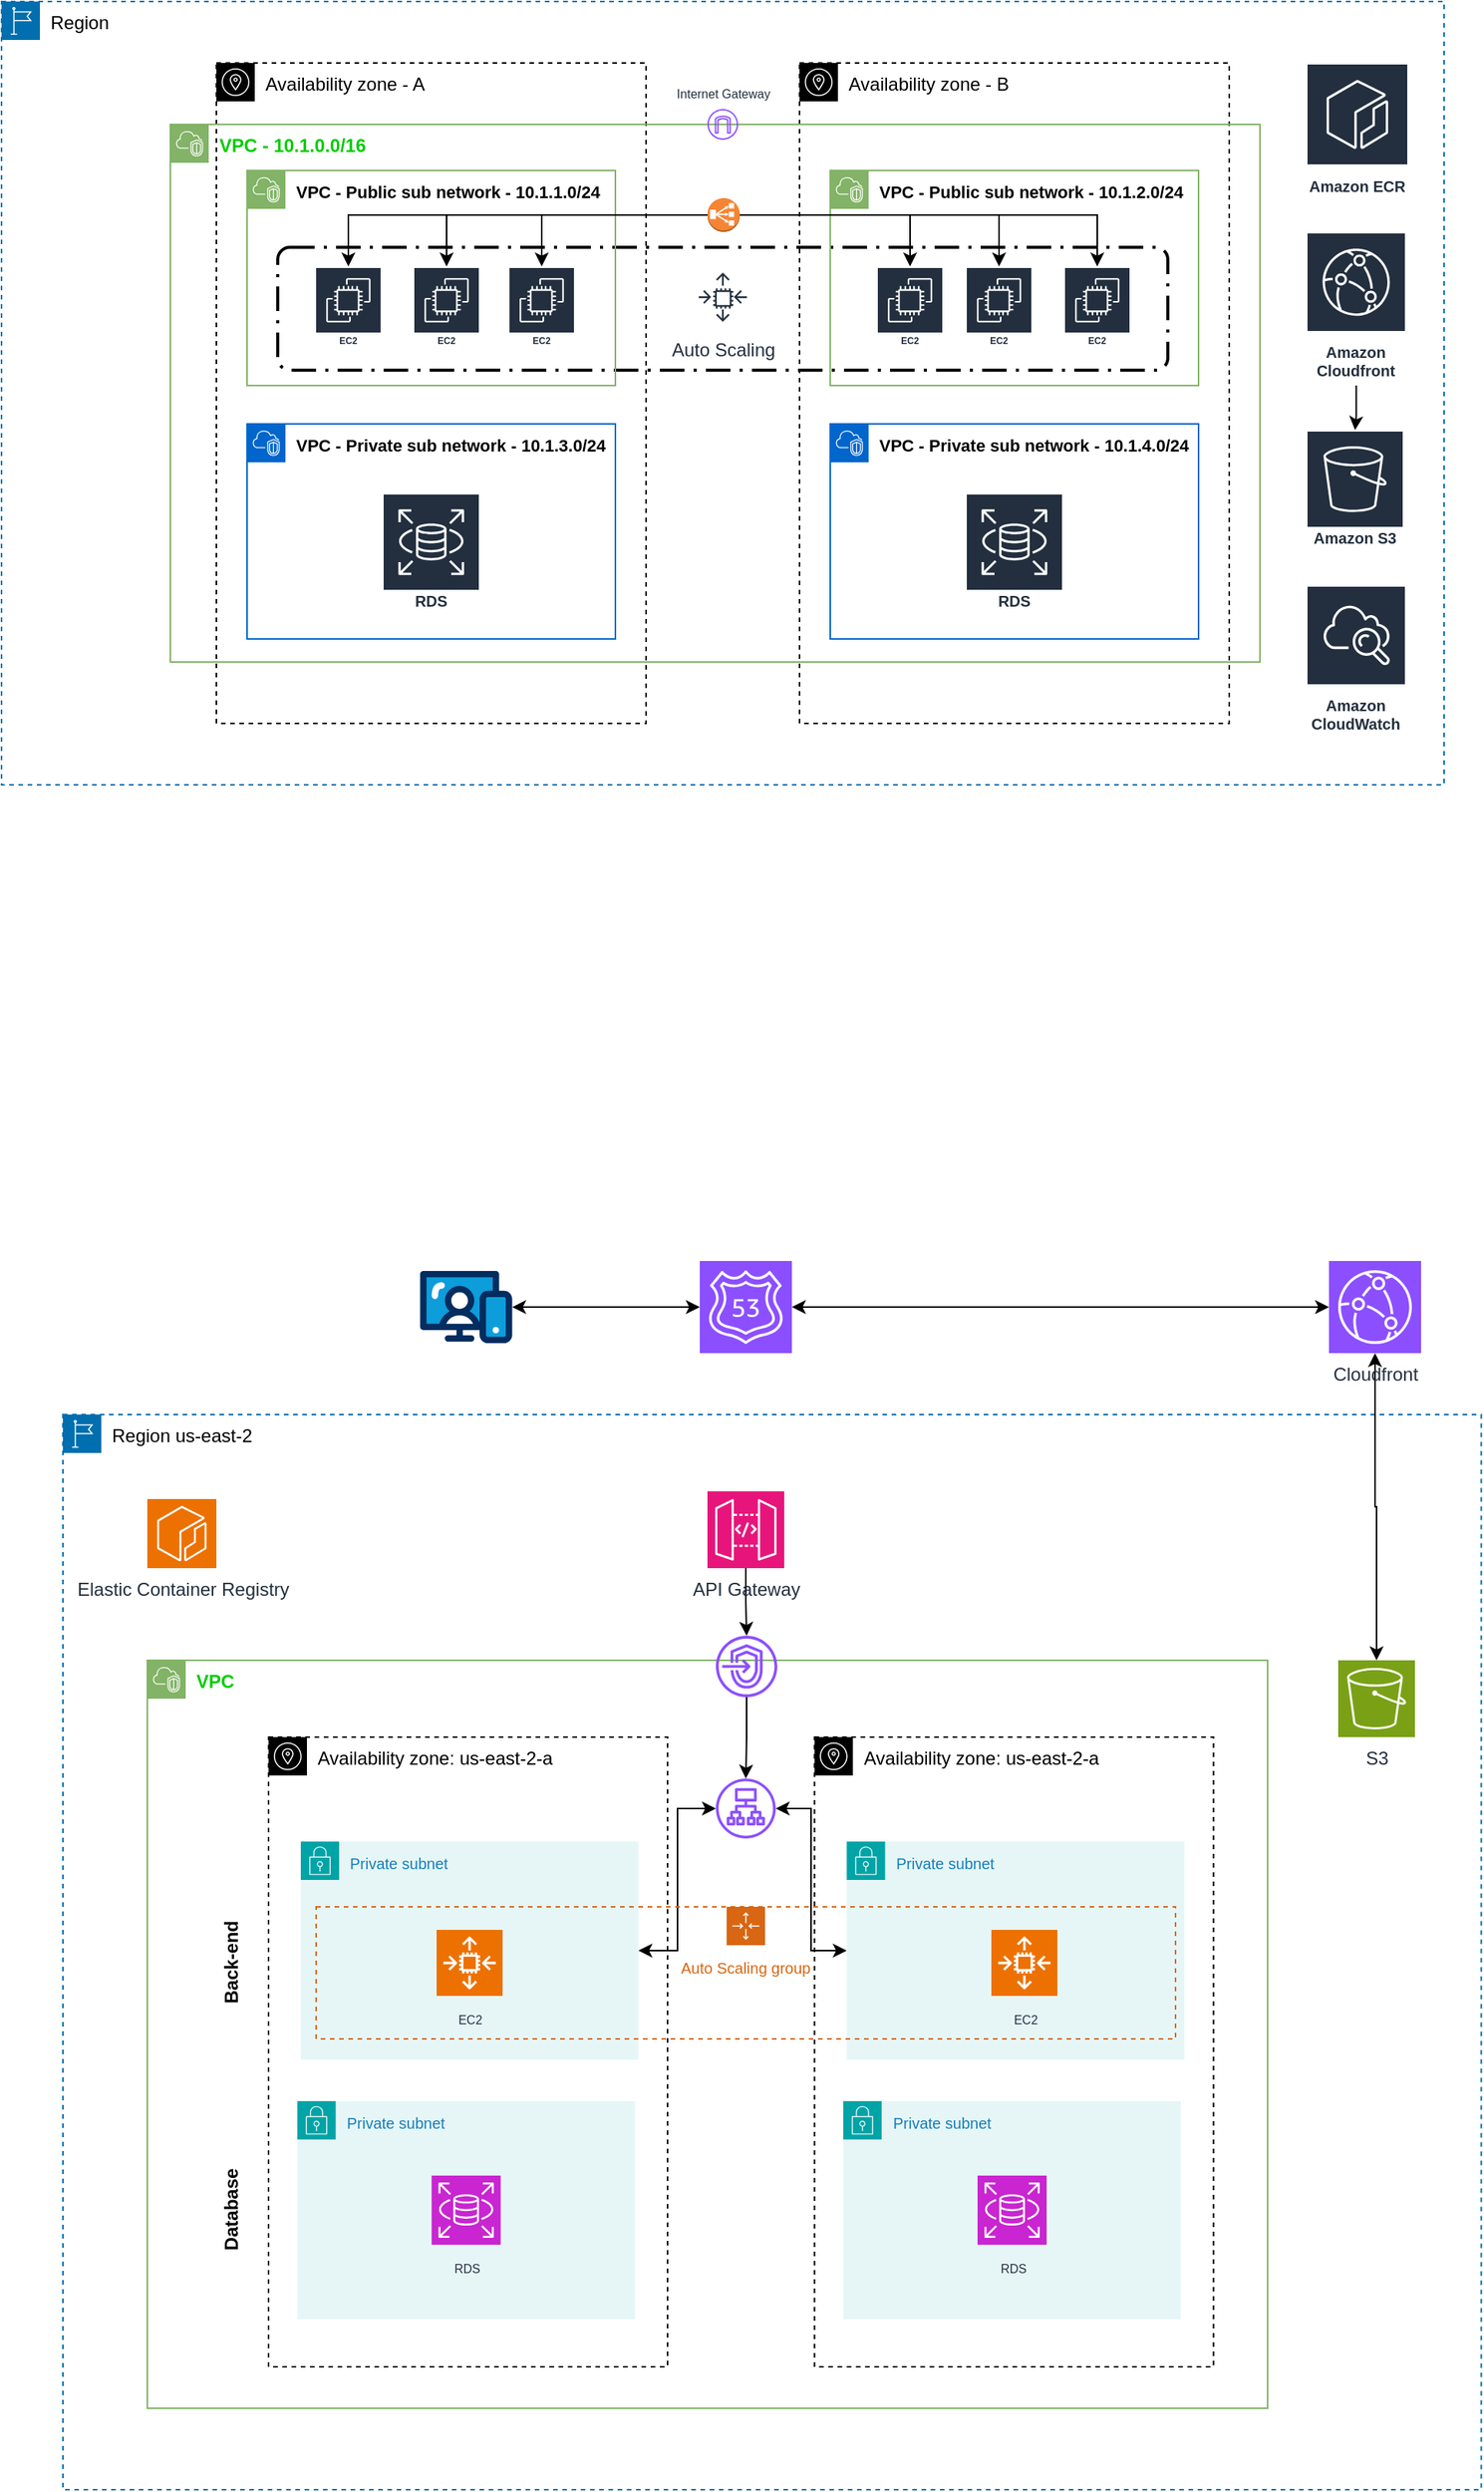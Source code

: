 <mxfile version="26.2.14">
  <diagram name="Página-1" id="quv3SsTso-uDP8D5MGwT">
    <mxGraphModel dx="4392" dy="1943" grid="1" gridSize="10" guides="1" tooltips="1" connect="1" arrows="1" fold="1" page="1" pageScale="1" pageWidth="827" pageHeight="1169" math="0" shadow="0">
      <root>
        <mxCell id="0" />
        <mxCell id="1" parent="0" />
        <mxCell id="r3PAb5xh-i8bevQZ7s20-7" value="Region us-east-2" style="points=[[0,0],[0.25,0],[0.5,0],[0.75,0],[1,0],[1,0.25],[1,0.5],[1,0.75],[1,1],[0.75,1],[0.5,1],[0.25,1],[0,1],[0,0.75],[0,0.5],[0,0.25]];outlineConnect=0;html=1;whiteSpace=wrap;fontSize=12;fontStyle=0;container=0;pointerEvents=0;collapsible=0;recursiveResize=0;shape=mxgraph.aws4.group;grIcon=mxgraph.aws4.group_region;strokeColor=#006EAF;fillColor=default;verticalAlign=top;align=left;spacingLeft=30;fontColor=default;dashed=1;" vertex="1" parent="1">
          <mxGeometry x="-10" y="1090" width="924.22" height="700" as="geometry" />
        </mxCell>
        <mxCell id="r3PAb5xh-i8bevQZ7s20-60" value="&lt;font color=&quot;#00cc00&quot;&gt;&lt;b&gt;VPC&lt;/b&gt;&lt;/font&gt;" style="points=[[0,0],[0.25,0],[0.5,0],[0.75,0],[1,0],[1,0.25],[1,0.5],[1,0.75],[1,1],[0.75,1],[0.5,1],[0.25,1],[0,1],[0,0.75],[0,0.5],[0,0.25]];outlineConnect=0;html=1;whiteSpace=wrap;fontSize=12;fontStyle=0;container=0;pointerEvents=0;collapsible=0;recursiveResize=0;shape=mxgraph.aws4.group;grIcon=mxgraph.aws4.group_vpc2;strokeColor=#82b366;fillColor=default;verticalAlign=top;align=left;spacingLeft=30;dashed=0;" vertex="1" parent="1">
          <mxGeometry x="45" y="1250" width="730" height="487" as="geometry" />
        </mxCell>
        <mxCell id="r3PAb5xh-i8bevQZ7s20-9" value="Availability zone: us-east-2-a" style="sketch=0;outlineConnect=0;html=1;whiteSpace=wrap;fontSize=12;fontStyle=0;shape=mxgraph.aws4.group;grIcon=mxgraph.aws4.group_availability_zone;verticalAlign=top;align=left;spacingLeft=30;dashed=1;fillColor=none;" vertex="1" parent="1">
          <mxGeometry x="124" y="1300" width="260" height="410" as="geometry" />
        </mxCell>
        <mxCell id="IqAOtRdO5eBuZcW_qSu7-5" value="" style="rounded=1;arcSize=10;dashed=1;fillColor=none;gradientColor=none;dashPattern=8 3 1 3;strokeWidth=2;" parent="1" vertex="1">
          <mxGeometry x="130" y="330" width="580" height="80" as="geometry" />
        </mxCell>
        <mxCell id="IG_4BixiC0rSXcZtTEX0-26" value="Amazon S3" style="sketch=0;outlineConnect=0;fontColor=#232F3E;gradientColor=none;strokeColor=#ffffff;fillColor=#232F3E;dashed=0;verticalLabelPosition=middle;verticalAlign=bottom;align=center;html=1;whiteSpace=wrap;fontSize=10;fontStyle=1;spacing=3;shape=mxgraph.aws4.productIcon;prIcon=mxgraph.aws4.s3;" parent="1" vertex="1">
          <mxGeometry x="800" y="449" width="64" height="80" as="geometry" />
        </mxCell>
        <mxCell id="IG_4BixiC0rSXcZtTEX0-1" value="Region" style="points=[[0,0],[0.25,0],[0.5,0],[0.75,0],[1,0],[1,0.25],[1,0.5],[1,0.75],[1,1],[0.75,1],[0.5,1],[0.25,1],[0,1],[0,0.75],[0,0.5],[0,0.25]];outlineConnect=0;html=1;whiteSpace=wrap;fontSize=12;fontStyle=0;container=0;pointerEvents=0;collapsible=0;recursiveResize=0;shape=mxgraph.aws4.group;grIcon=mxgraph.aws4.group_region;strokeColor=#006EAF;fillColor=none;verticalAlign=top;align=left;spacingLeft=30;fontColor=default;dashed=1;" parent="1" vertex="1">
          <mxGeometry x="-50" y="170" width="940" height="510" as="geometry" />
        </mxCell>
        <mxCell id="IG_4BixiC0rSXcZtTEX0-5" value="Availability zone - B" style="sketch=0;outlineConnect=0;html=1;whiteSpace=wrap;fontSize=12;fontStyle=0;shape=mxgraph.aws4.group;grIcon=mxgraph.aws4.group_availability_zone;verticalAlign=top;align=left;spacingLeft=30;dashed=1;fillColor=none;" parent="1" vertex="1">
          <mxGeometry x="470" y="210" width="280" height="430" as="geometry" />
        </mxCell>
        <mxCell id="IG_4BixiC0rSXcZtTEX0-2" value="Availability zone - A" style="sketch=0;outlineConnect=0;html=1;whiteSpace=wrap;fontSize=12;fontStyle=0;shape=mxgraph.aws4.group;grIcon=mxgraph.aws4.group_availability_zone;verticalAlign=top;align=left;spacingLeft=30;dashed=1;fillColor=none;" parent="1" vertex="1">
          <mxGeometry x="90" y="210" width="280" height="430" as="geometry" />
        </mxCell>
        <mxCell id="IG_4BixiC0rSXcZtTEX0-4" value="&lt;font color=&quot;#00cc00&quot;&gt;&lt;b&gt;VPC - 10.1.0.0/16&lt;/b&gt;&lt;/font&gt;" style="points=[[0,0],[0.25,0],[0.5,0],[0.75,0],[1,0],[1,0.25],[1,0.5],[1,0.75],[1,1],[0.75,1],[0.5,1],[0.25,1],[0,1],[0,0.75],[0,0.5],[0,0.25]];outlineConnect=0;html=1;whiteSpace=wrap;fontSize=12;fontStyle=0;container=0;pointerEvents=0;collapsible=0;recursiveResize=0;shape=mxgraph.aws4.group;grIcon=mxgraph.aws4.group_vpc2;strokeColor=#82b366;fillColor=none;verticalAlign=top;align=left;spacingLeft=30;dashed=0;" parent="1" vertex="1">
          <mxGeometry x="60" y="250" width="710" height="350" as="geometry" />
        </mxCell>
        <mxCell id="IG_4BixiC0rSXcZtTEX0-14" value="&lt;font style=&quot;font-size: 11px;&quot;&gt;&lt;b&gt;VPC - Public sub network - 10.1.1.0/24&lt;/b&gt;&lt;/font&gt;" style="points=[[0,0],[0.25,0],[0.5,0],[0.75,0],[1,0],[1,0.25],[1,0.5],[1,0.75],[1,1],[0.75,1],[0.5,1],[0.25,1],[0,1],[0,0.75],[0,0.5],[0,0.25]];outlineConnect=0;html=1;whiteSpace=wrap;fontSize=12;fontStyle=0;container=0;pointerEvents=0;collapsible=0;recursiveResize=0;shape=mxgraph.aws4.group;grIcon=mxgraph.aws4.group_vpc2;strokeColor=#82B366;fillColor=none;verticalAlign=top;align=left;spacingLeft=30;dashed=0;" parent="1" vertex="1">
          <mxGeometry x="110" y="280" width="240" height="140" as="geometry" />
        </mxCell>
        <mxCell id="IG_4BixiC0rSXcZtTEX0-15" value="&lt;font style=&quot;font-size: 11px;&quot;&gt;&lt;b&gt;VPC - Private sub network -&amp;nbsp;10.1.3.0/24&lt;/b&gt;&lt;/font&gt;" style="points=[[0,0],[0.25,0],[0.5,0],[0.75,0],[1,0],[1,0.25],[1,0.5],[1,0.75],[1,1],[0.75,1],[0.5,1],[0.25,1],[0,1],[0,0.75],[0,0.5],[0,0.25]];outlineConnect=0;html=1;whiteSpace=wrap;fontSize=12;fontStyle=0;container=0;pointerEvents=0;collapsible=0;recursiveResize=0;shape=mxgraph.aws4.group;grIcon=mxgraph.aws4.group_vpc2;strokeColor=#0066CC;fillColor=none;verticalAlign=top;align=left;spacingLeft=30;dashed=0;" parent="1" vertex="1">
          <mxGeometry x="110" y="445" width="240" height="140" as="geometry" />
        </mxCell>
        <mxCell id="IG_4BixiC0rSXcZtTEX0-16" value="" style="sketch=0;outlineConnect=0;fontColor=#232F3E;gradientColor=none;fillColor=#8C4FFF;strokeColor=none;dashed=0;verticalLabelPosition=bottom;verticalAlign=top;align=center;html=1;fontSize=12;fontStyle=0;aspect=fixed;pointerEvents=1;shape=mxgraph.aws4.internet_gateway;" parent="1" vertex="1">
          <mxGeometry x="410" y="240" width="20" height="20" as="geometry" />
        </mxCell>
        <mxCell id="IG_4BixiC0rSXcZtTEX0-18" value="EC2" style="sketch=0;outlineConnect=0;fontColor=#232F3E;gradientColor=none;strokeColor=#ffffff;fillColor=#232F3E;dashed=0;verticalLabelPosition=middle;verticalAlign=bottom;align=center;html=1;whiteSpace=wrap;fontSize=6;fontStyle=1;spacing=3;shape=mxgraph.aws4.productIcon;prIcon=mxgraph.aws4.ec2;" parent="1" vertex="1">
          <mxGeometry x="154" y="342.5" width="44" height="55" as="geometry" />
        </mxCell>
        <mxCell id="IG_4BixiC0rSXcZtTEX0-19" value="Amazon RDS" style="sketch=0;outlineConnect=0;fontColor=#232F3E;gradientColor=none;strokeColor=#ffffff;fillColor=#232F3E;dashed=0;verticalLabelPosition=middle;verticalAlign=bottom;align=center;html=1;whiteSpace=wrap;fontSize=10;fontStyle=1;spacing=3;shape=mxgraph.aws4.productIcon;prIcon=mxgraph.aws4.rds;" parent="1" vertex="1">
          <mxGeometry x="198" y="490" width="64" height="80" as="geometry" />
        </mxCell>
        <mxCell id="IG_4BixiC0rSXcZtTEX0-20" value="&lt;font style=&quot;font-size: 11px;&quot;&gt;&lt;b&gt;VPC - Public sub network - 10.1.2.0/24&lt;/b&gt;&lt;/font&gt;" style="points=[[0,0],[0.25,0],[0.5,0],[0.75,0],[1,0],[1,0.25],[1,0.5],[1,0.75],[1,1],[0.75,1],[0.5,1],[0.25,1],[0,1],[0,0.75],[0,0.5],[0,0.25]];outlineConnect=0;html=1;whiteSpace=wrap;fontSize=12;fontStyle=0;container=0;pointerEvents=0;collapsible=0;recursiveResize=0;shape=mxgraph.aws4.group;grIcon=mxgraph.aws4.group_vpc2;strokeColor=#82B366;fillColor=none;verticalAlign=top;align=left;spacingLeft=30;dashed=0;" parent="1" vertex="1">
          <mxGeometry x="490" y="280" width="240" height="140" as="geometry" />
        </mxCell>
        <mxCell id="IG_4BixiC0rSXcZtTEX0-21" value="&lt;font style=&quot;font-size: 11px;&quot;&gt;&lt;b&gt;VPC - Private sub network -&amp;nbsp;10.1.4.0/24&lt;/b&gt;&lt;/font&gt;" style="points=[[0,0],[0.25,0],[0.5,0],[0.75,0],[1,0],[1,0.25],[1,0.5],[1,0.75],[1,1],[0.75,1],[0.5,1],[0.25,1],[0,1],[0,0.75],[0,0.5],[0,0.25]];outlineConnect=0;html=1;whiteSpace=wrap;fontSize=12;fontStyle=0;container=0;pointerEvents=0;collapsible=0;recursiveResize=0;shape=mxgraph.aws4.group;grIcon=mxgraph.aws4.group_vpc2;strokeColor=#0066CC;fillColor=none;verticalAlign=top;align=left;spacingLeft=30;dashed=0;" parent="1" vertex="1">
          <mxGeometry x="490" y="445" width="240" height="140" as="geometry" />
        </mxCell>
        <mxCell id="IG_4BixiC0rSXcZtTEX0-23" value="Amazon RDS" style="sketch=0;outlineConnect=0;fontColor=#232F3E;gradientColor=none;strokeColor=#ffffff;fillColor=#232F3E;dashed=0;verticalLabelPosition=middle;verticalAlign=bottom;align=center;html=1;whiteSpace=wrap;fontSize=10;fontStyle=1;spacing=3;shape=mxgraph.aws4.productIcon;prIcon=mxgraph.aws4.rds;" parent="1" vertex="1">
          <mxGeometry x="578" y="490" width="64" height="80" as="geometry" />
        </mxCell>
        <mxCell id="aVx-kNFiCq4SSEUu1aAk-1" value="Amazon CloudWatch" style="sketch=0;outlineConnect=0;fontColor=#232F3E;gradientColor=none;strokeColor=#ffffff;fillColor=#232F3E;dashed=0;verticalLabelPosition=middle;verticalAlign=bottom;align=center;html=1;whiteSpace=wrap;fontSize=10;fontStyle=1;spacing=3;shape=mxgraph.aws4.productIcon;prIcon=mxgraph.aws4.cloudwatch;" parent="1" vertex="1">
          <mxGeometry x="800" y="550" width="65.45" height="100" as="geometry" />
        </mxCell>
        <mxCell id="IqAOtRdO5eBuZcW_qSu7-4" value="Auto Scaling" style="sketch=0;outlineConnect=0;fontColor=#232F3E;gradientColor=none;strokeColor=#232F3E;fillColor=#ffffff;dashed=0;verticalLabelPosition=bottom;verticalAlign=top;align=center;html=1;fontSize=12;fontStyle=0;aspect=fixed;shape=mxgraph.aws4.resourceIcon;resIcon=mxgraph.aws4.auto_scaling;" parent="1" vertex="1">
          <mxGeometry x="400" y="342.5" width="40" height="40" as="geometry" />
        </mxCell>
        <mxCell id="IqAOtRdO5eBuZcW_qSu7-12" style="edgeStyle=orthogonalEdgeStyle;rounded=0;orthogonalLoop=1;jettySize=auto;html=1;" parent="1" source="IqAOtRdO5eBuZcW_qSu7-6" target="IG_4BixiC0rSXcZtTEX0-18" edge="1">
          <mxGeometry relative="1" as="geometry" />
        </mxCell>
        <mxCell id="IqAOtRdO5eBuZcW_qSu7-13" style="edgeStyle=orthogonalEdgeStyle;rounded=0;orthogonalLoop=1;jettySize=auto;html=1;" parent="1" source="IqAOtRdO5eBuZcW_qSu7-6" target="IqAOtRdO5eBuZcW_qSu7-9" edge="1">
          <mxGeometry relative="1" as="geometry" />
        </mxCell>
        <mxCell id="qmCKuqLa4uC8C5c38oLa-4" style="edgeStyle=orthogonalEdgeStyle;rounded=0;orthogonalLoop=1;jettySize=auto;html=1;" parent="1" source="IqAOtRdO5eBuZcW_qSu7-6" target="qmCKuqLa4uC8C5c38oLa-1" edge="1">
          <mxGeometry relative="1" as="geometry" />
        </mxCell>
        <mxCell id="qmCKuqLa4uC8C5c38oLa-5" style="edgeStyle=orthogonalEdgeStyle;rounded=0;orthogonalLoop=1;jettySize=auto;html=1;" parent="1" source="IqAOtRdO5eBuZcW_qSu7-6" target="qmCKuqLa4uC8C5c38oLa-3" edge="1">
          <mxGeometry relative="1" as="geometry" />
        </mxCell>
        <mxCell id="qmCKuqLa4uC8C5c38oLa-9" style="edgeStyle=orthogonalEdgeStyle;rounded=0;orthogonalLoop=1;jettySize=auto;html=1;" parent="1" source="IqAOtRdO5eBuZcW_qSu7-6" target="qmCKuqLa4uC8C5c38oLa-6" edge="1">
          <mxGeometry relative="1" as="geometry" />
        </mxCell>
        <mxCell id="qmCKuqLa4uC8C5c38oLa-10" style="edgeStyle=orthogonalEdgeStyle;rounded=0;orthogonalLoop=1;jettySize=auto;html=1;" parent="1" source="IqAOtRdO5eBuZcW_qSu7-6" target="qmCKuqLa4uC8C5c38oLa-7" edge="1">
          <mxGeometry relative="1" as="geometry" />
        </mxCell>
        <mxCell id="IqAOtRdO5eBuZcW_qSu7-6" value="" style="outlineConnect=0;dashed=0;verticalLabelPosition=bottom;verticalAlign=top;align=center;html=1;shape=mxgraph.aws3.classic_load_balancer;fillColor=#F58534;gradientColor=none;" parent="1" vertex="1">
          <mxGeometry x="410.0" y="298" width="21.08" height="22" as="geometry" />
        </mxCell>
        <mxCell id="IqAOtRdO5eBuZcW_qSu7-9" value="EC2" style="sketch=0;outlineConnect=0;fontColor=#232F3E;gradientColor=none;strokeColor=#ffffff;fillColor=#232F3E;dashed=0;verticalLabelPosition=middle;verticalAlign=bottom;align=center;html=1;whiteSpace=wrap;fontSize=6;fontStyle=1;spacing=3;shape=mxgraph.aws4.productIcon;prIcon=mxgraph.aws4.ec2;" parent="1" vertex="1">
          <mxGeometry x="578" y="342.5" width="44" height="55" as="geometry" />
        </mxCell>
        <mxCell id="IqAOtRdO5eBuZcW_qSu7-11" value="&lt;span style=&quot;color: rgb(35, 47, 62);&quot;&gt;Internet Gateway&lt;/span&gt;" style="text;html=1;align=center;verticalAlign=middle;resizable=0;points=[];autosize=1;strokeColor=none;fillColor=none;fontSize=8;" parent="1" vertex="1">
          <mxGeometry x="380" y="220" width="80" height="20" as="geometry" />
        </mxCell>
        <mxCell id="qmCKuqLa4uC8C5c38oLa-1" value="EC2" style="sketch=0;outlineConnect=0;fontColor=#232F3E;gradientColor=none;strokeColor=#ffffff;fillColor=#232F3E;dashed=0;verticalLabelPosition=middle;verticalAlign=bottom;align=center;html=1;whiteSpace=wrap;fontSize=6;fontStyle=1;spacing=3;shape=mxgraph.aws4.productIcon;prIcon=mxgraph.aws4.ec2;" parent="1" vertex="1">
          <mxGeometry x="218" y="342.5" width="44" height="55" as="geometry" />
        </mxCell>
        <mxCell id="qmCKuqLa4uC8C5c38oLa-3" value="EC2" style="sketch=0;outlineConnect=0;fontColor=#232F3E;gradientColor=none;strokeColor=#ffffff;fillColor=#232F3E;dashed=0;verticalLabelPosition=middle;verticalAlign=bottom;align=center;html=1;whiteSpace=wrap;fontSize=6;fontStyle=1;spacing=3;shape=mxgraph.aws4.productIcon;prIcon=mxgraph.aws4.ec2;" parent="1" vertex="1">
          <mxGeometry x="280" y="342.5" width="44" height="55" as="geometry" />
        </mxCell>
        <mxCell id="qmCKuqLa4uC8C5c38oLa-6" value="EC2" style="sketch=0;outlineConnect=0;fontColor=#232F3E;gradientColor=none;strokeColor=#ffffff;fillColor=#232F3E;dashed=0;verticalLabelPosition=middle;verticalAlign=bottom;align=center;html=1;whiteSpace=wrap;fontSize=6;fontStyle=1;spacing=3;shape=mxgraph.aws4.productIcon;prIcon=mxgraph.aws4.ec2;" parent="1" vertex="1">
          <mxGeometry x="642" y="342.5" width="44" height="55" as="geometry" />
        </mxCell>
        <mxCell id="qmCKuqLa4uC8C5c38oLa-7" value="EC2" style="sketch=0;outlineConnect=0;fontColor=#232F3E;gradientColor=none;strokeColor=#ffffff;fillColor=#232F3E;dashed=0;verticalLabelPosition=middle;verticalAlign=bottom;align=center;html=1;whiteSpace=wrap;fontSize=6;fontStyle=1;spacing=3;shape=mxgraph.aws4.productIcon;prIcon=mxgraph.aws4.ec2;" parent="1" vertex="1">
          <mxGeometry x="520" y="342.5" width="44" height="55" as="geometry" />
        </mxCell>
        <mxCell id="r3PAb5xh-i8bevQZ7s20-2" style="edgeStyle=orthogonalEdgeStyle;rounded=0;orthogonalLoop=1;jettySize=auto;html=1;" edge="1" parent="1" source="r3PAb5xh-i8bevQZ7s20-1" target="IG_4BixiC0rSXcZtTEX0-26">
          <mxGeometry relative="1" as="geometry" />
        </mxCell>
        <mxCell id="r3PAb5xh-i8bevQZ7s20-1" value="Amazon Cloudfront" style="sketch=0;outlineConnect=0;fontColor=#232F3E;gradientColor=none;strokeColor=#ffffff;fillColor=#232F3E;dashed=0;verticalLabelPosition=middle;verticalAlign=bottom;align=center;html=1;whiteSpace=wrap;fontSize=10;fontStyle=1;spacing=3;shape=mxgraph.aws4.productIcon;prIcon=mxgraph.aws4.cloudfront;" vertex="1" parent="1">
          <mxGeometry x="800" y="320" width="65.45" height="100" as="geometry" />
        </mxCell>
        <mxCell id="r3PAb5xh-i8bevQZ7s20-3" value="Amazon ECR" style="sketch=0;outlineConnect=0;fontColor=#232F3E;gradientColor=none;strokeColor=#ffffff;fillColor=#232F3E;dashed=0;verticalLabelPosition=middle;verticalAlign=bottom;align=center;html=1;whiteSpace=wrap;fontSize=10;fontStyle=1;spacing=3;shape=mxgraph.aws4.productIcon;prIcon=mxgraph.aws4.ecr;" vertex="1" parent="1">
          <mxGeometry x="800" y="210" width="67" height="90" as="geometry" />
        </mxCell>
        <mxCell id="r3PAb5xh-i8bevQZ7s20-43" style="edgeStyle=orthogonalEdgeStyle;rounded=0;orthogonalLoop=1;jettySize=auto;html=1;exitX=1;exitY=0.5;exitDx=0;exitDy=0;exitPerimeter=0;startArrow=classic;startFill=1;" edge="1" parent="1" source="r3PAb5xh-i8bevQZ7s20-116" target="r3PAb5xh-i8bevQZ7s20-94">
          <mxGeometry relative="1" as="geometry">
            <mxPoint x="43.053" y="870" as="targetPoint" />
          </mxGeometry>
        </mxCell>
        <mxCell id="r3PAb5xh-i8bevQZ7s20-41" value="" style="verticalLabelPosition=bottom;aspect=fixed;html=1;shape=mxgraph.salesforce.web;" vertex="1" parent="1">
          <mxGeometry x="222.75" y="996.3" width="60" height="47.4" as="geometry" />
        </mxCell>
        <mxCell id="r3PAb5xh-i8bevQZ7s20-70" style="edgeStyle=elbowEdgeStyle;rounded=0;orthogonalLoop=1;jettySize=auto;html=1;startArrow=classic;startFill=1;" edge="1" parent="1" source="r3PAb5xh-i8bevQZ7s20-47" target="r3PAb5xh-i8bevQZ7s20-54">
          <mxGeometry relative="1" as="geometry" />
        </mxCell>
        <mxCell id="r3PAb5xh-i8bevQZ7s20-47" value="&lt;font style=&quot;font-size: 10px;&quot;&gt;Private subnet&lt;/font&gt;" style="points=[[0,0],[0.25,0],[0.5,0],[0.75,0],[1,0],[1,0.25],[1,0.5],[1,0.75],[1,1],[0.75,1],[0.5,1],[0.25,1],[0,1],[0,0.75],[0,0.5],[0,0.25]];outlineConnect=0;gradientColor=none;html=1;whiteSpace=wrap;fontSize=12;fontStyle=0;container=1;pointerEvents=0;collapsible=0;recursiveResize=0;shape=mxgraph.aws4.group;grIcon=mxgraph.aws4.group_security_group;grStroke=0;strokeColor=#00A4A6;fillColor=#E6F6F7;verticalAlign=top;align=left;spacingLeft=30;fontColor=#147EBA;dashed=0;" vertex="1" parent="1">
          <mxGeometry x="145" y="1368" width="220" height="142" as="geometry" />
        </mxCell>
        <mxCell id="r3PAb5xh-i8bevQZ7s20-54" value="" style="sketch=0;outlineConnect=0;fontColor=#232F3E;gradientColor=none;fillColor=#8C4FFF;strokeColor=none;dashed=0;verticalLabelPosition=bottom;verticalAlign=top;align=center;html=1;fontSize=12;fontStyle=0;aspect=fixed;pointerEvents=1;shape=mxgraph.aws4.application_load_balancer;" vertex="1" parent="1">
          <mxGeometry x="415.5" y="1327" width="39" height="39" as="geometry" />
        </mxCell>
        <mxCell id="r3PAb5xh-i8bevQZ7s20-63" value="&lt;font style=&quot;font-size: 10px;&quot;&gt;Private subnet&lt;/font&gt;" style="points=[[0,0],[0.25,0],[0.5,0],[0.75,0],[1,0],[1,0.25],[1,0.5],[1,0.75],[1,1],[0.75,1],[0.5,1],[0.25,1],[0,1],[0,0.75],[0,0.5],[0,0.25]];outlineConnect=0;gradientColor=none;html=1;whiteSpace=wrap;fontSize=12;fontStyle=0;container=1;pointerEvents=0;collapsible=0;recursiveResize=0;shape=mxgraph.aws4.group;grIcon=mxgraph.aws4.group_security_group;grStroke=0;strokeColor=#00A4A6;fillColor=#E6F6F7;verticalAlign=top;align=left;spacingLeft=30;fontColor=#147EBA;dashed=0;" vertex="1" parent="1">
          <mxGeometry x="142.75" y="1537" width="220" height="142" as="geometry" />
        </mxCell>
        <mxCell id="r3PAb5xh-i8bevQZ7s20-64" value="&lt;font style=&quot;font-size: 8px;&quot;&gt;RDS&lt;/font&gt;" style="sketch=0;points=[[0,0,0],[0.25,0,0],[0.5,0,0],[0.75,0,0],[1,0,0],[0,1,0],[0.25,1,0],[0.5,1,0],[0.75,1,0],[1,1,0],[0,0.25,0],[0,0.5,0],[0,0.75,0],[1,0.25,0],[1,0.5,0],[1,0.75,0]];outlineConnect=0;fontColor=#232F3E;fillColor=#C925D1;strokeColor=#ffffff;dashed=0;verticalLabelPosition=bottom;verticalAlign=top;align=center;html=1;fontSize=12;fontStyle=0;aspect=fixed;shape=mxgraph.aws4.resourceIcon;resIcon=mxgraph.aws4.rds;" vertex="1" parent="r3PAb5xh-i8bevQZ7s20-63">
          <mxGeometry x="87.5" y="48.5" width="45" height="45" as="geometry" />
        </mxCell>
        <mxCell id="r3PAb5xh-i8bevQZ7s20-72" value="&lt;b&gt;Back-end&lt;/b&gt;" style="text;html=1;align=center;verticalAlign=middle;resizable=0;points=[];autosize=1;strokeColor=none;fillColor=none;rotation=-90;" vertex="1" parent="1">
          <mxGeometry x="60" y="1432" width="80" height="30" as="geometry" />
        </mxCell>
        <mxCell id="r3PAb5xh-i8bevQZ7s20-73" value="&lt;b&gt;Database&lt;/b&gt;" style="text;html=1;align=center;verticalAlign=middle;resizable=0;points=[];autosize=1;strokeColor=none;fillColor=none;rotation=-90;" vertex="1" parent="1">
          <mxGeometry x="60" y="1593" width="80" height="30" as="geometry" />
        </mxCell>
        <mxCell id="r3PAb5xh-i8bevQZ7s20-75" value="Availability zone: us-east-2-a" style="sketch=0;outlineConnect=0;html=1;whiteSpace=wrap;fontSize=12;fontStyle=0;shape=mxgraph.aws4.group;grIcon=mxgraph.aws4.group_availability_zone;verticalAlign=top;align=left;spacingLeft=30;dashed=1;fillColor=none;" vertex="1" parent="1">
          <mxGeometry x="479.75" y="1300" width="260" height="410" as="geometry" />
        </mxCell>
        <mxCell id="r3PAb5xh-i8bevQZ7s20-80" style="rounded=0;orthogonalLoop=1;jettySize=auto;html=1;edgeStyle=elbowEdgeStyle;startArrow=classic;startFill=1;" edge="1" parent="1" source="r3PAb5xh-i8bevQZ7s20-76" target="r3PAb5xh-i8bevQZ7s20-54">
          <mxGeometry relative="1" as="geometry" />
        </mxCell>
        <mxCell id="r3PAb5xh-i8bevQZ7s20-76" value="&lt;font style=&quot;font-size: 10px;&quot;&gt;Private subnet&lt;/font&gt;" style="points=[[0,0],[0.25,0],[0.5,0],[0.75,0],[1,0],[1,0.25],[1,0.5],[1,0.75],[1,1],[0.75,1],[0.5,1],[0.25,1],[0,1],[0,0.75],[0,0.5],[0,0.25]];outlineConnect=0;gradientColor=none;html=1;whiteSpace=wrap;fontSize=12;fontStyle=0;container=1;pointerEvents=0;collapsible=0;recursiveResize=0;shape=mxgraph.aws4.group;grIcon=mxgraph.aws4.group_security_group;grStroke=0;strokeColor=#00A4A6;fillColor=#E6F6F7;verticalAlign=top;align=left;spacingLeft=30;fontColor=#147EBA;dashed=0;" vertex="1" parent="1">
          <mxGeometry x="500.75" y="1368" width="220" height="142" as="geometry" />
        </mxCell>
        <mxCell id="r3PAb5xh-i8bevQZ7s20-77" value="&lt;font style=&quot;font-size: 10px;&quot;&gt;Private subnet&lt;/font&gt;" style="points=[[0,0],[0.25,0],[0.5,0],[0.75,0],[1,0],[1,0.25],[1,0.5],[1,0.75],[1,1],[0.75,1],[0.5,1],[0.25,1],[0,1],[0,0.75],[0,0.5],[0,0.25]];outlineConnect=0;gradientColor=none;html=1;whiteSpace=wrap;fontSize=12;fontStyle=0;container=1;pointerEvents=0;collapsible=0;recursiveResize=0;shape=mxgraph.aws4.group;grIcon=mxgraph.aws4.group_security_group;grStroke=0;strokeColor=#00A4A6;fillColor=#E6F6F7;verticalAlign=top;align=left;spacingLeft=30;fontColor=#147EBA;dashed=0;" vertex="1" parent="1">
          <mxGeometry x="498.5" y="1537" width="220" height="142" as="geometry" />
        </mxCell>
        <mxCell id="r3PAb5xh-i8bevQZ7s20-78" value="&lt;font style=&quot;font-size: 8px;&quot;&gt;RDS&lt;/font&gt;" style="sketch=0;points=[[0,0,0],[0.25,0,0],[0.5,0,0],[0.75,0,0],[1,0,0],[0,1,0],[0.25,1,0],[0.5,1,0],[0.75,1,0],[1,1,0],[0,0.25,0],[0,0.5,0],[0,0.75,0],[1,0.25,0],[1,0.5,0],[1,0.75,0]];outlineConnect=0;fontColor=#232F3E;fillColor=#C925D1;strokeColor=#ffffff;dashed=0;verticalLabelPosition=bottom;verticalAlign=top;align=center;html=1;fontSize=12;fontStyle=0;aspect=fixed;shape=mxgraph.aws4.resourceIcon;resIcon=mxgraph.aws4.rds;" vertex="1" parent="r3PAb5xh-i8bevQZ7s20-77">
          <mxGeometry x="87.5" y="48.5" width="45" height="45" as="geometry" />
        </mxCell>
        <mxCell id="r3PAb5xh-i8bevQZ7s20-55" value="&lt;font style=&quot;font-size: 10px;&quot;&gt;Auto Scaling group&lt;/font&gt;" style="points=[[0,0],[0.25,0],[0.5,0],[0.75,0],[1,0],[1,0.25],[1,0.5],[1,0.75],[1,1],[0.75,1],[0.5,1],[0.25,1],[0,1],[0,0.75],[0,0.5],[0,0.25]];outlineConnect=0;gradientColor=none;html=1;whiteSpace=wrap;fontSize=12;fontStyle=0;container=1;pointerEvents=0;collapsible=0;recursiveResize=0;shape=mxgraph.aws4.groupCenter;grIcon=mxgraph.aws4.group_auto_scaling_group;grStroke=1;strokeColor=#D86613;fillColor=none;verticalAlign=top;align=center;fontColor=#D86613;dashed=1;spacingTop=25;" vertex="1" parent="1">
          <mxGeometry x="155" y="1410.5" width="560" height="86" as="geometry" />
        </mxCell>
        <mxCell id="r3PAb5xh-i8bevQZ7s20-49" value="&lt;font style=&quot;font-size: 8px;&quot;&gt;EC2&lt;/font&gt;" style="sketch=0;points=[[0,0,0],[0.25,0,0],[0.5,0,0],[0.75,0,0],[1,0,0],[0,1,0],[0.25,1,0],[0.5,1,0],[0.75,1,0],[1,1,0],[0,0.25,0],[0,0.5,0],[0,0.75,0],[1,0.25,0],[1,0.5,0],[1,0.75,0]];outlineConnect=0;fontColor=#232F3E;fillColor=#ED7100;strokeColor=#ffffff;dashed=0;verticalLabelPosition=bottom;verticalAlign=top;align=center;html=1;fontSize=12;fontStyle=0;aspect=fixed;shape=mxgraph.aws4.resourceIcon;resIcon=mxgraph.aws4.auto_scaling2;" vertex="1" parent="r3PAb5xh-i8bevQZ7s20-55">
          <mxGeometry x="78.5" y="15" width="43" height="43" as="geometry" />
        </mxCell>
        <mxCell id="r3PAb5xh-i8bevQZ7s20-81" value="&lt;font style=&quot;font-size: 8px;&quot;&gt;EC2&lt;/font&gt;" style="sketch=0;points=[[0,0,0],[0.25,0,0],[0.5,0,0],[0.75,0,0],[1,0,0],[0,1,0],[0.25,1,0],[0.5,1,0],[0.75,1,0],[1,1,0],[0,0.25,0],[0,0.5,0],[0,0.75,0],[1,0.25,0],[1,0.5,0],[1,0.75,0]];outlineConnect=0;fontColor=#232F3E;fillColor=#ED7100;strokeColor=#ffffff;dashed=0;verticalLabelPosition=bottom;verticalAlign=top;align=center;html=1;fontSize=12;fontStyle=0;aspect=fixed;shape=mxgraph.aws4.resourceIcon;resIcon=mxgraph.aws4.auto_scaling2;" vertex="1" parent="1">
          <mxGeometry x="595" y="1425.5" width="43" height="43" as="geometry" />
        </mxCell>
        <mxCell id="r3PAb5xh-i8bevQZ7s20-90" style="edgeStyle=orthogonalEdgeStyle;rounded=0;orthogonalLoop=1;jettySize=auto;html=1;" edge="1" parent="1" source="r3PAb5xh-i8bevQZ7s20-89" target="r3PAb5xh-i8bevQZ7s20-100">
          <mxGeometry relative="1" as="geometry">
            <mxPoint x="576" y="1152" as="sourcePoint" />
          </mxGeometry>
        </mxCell>
        <mxCell id="r3PAb5xh-i8bevQZ7s20-92" value="S3" style="sketch=0;points=[[0,0,0],[0.25,0,0],[0.5,0,0],[0.75,0,0],[1,0,0],[0,1,0],[0.25,1,0],[0.5,1,0],[0.75,1,0],[1,1,0],[0,0.25,0],[0,0.5,0],[0,0.75,0],[1,0.25,0],[1,0.5,0],[1,0.75,0]];outlineConnect=0;fontColor=#232F3E;fillColor=#7AA116;strokeColor=#ffffff;dashed=0;verticalLabelPosition=bottom;verticalAlign=top;align=center;html=1;fontSize=12;fontStyle=0;aspect=fixed;shape=mxgraph.aws4.resourceIcon;resIcon=mxgraph.aws4.s3;" vertex="1" parent="1">
          <mxGeometry x="821" y="1250" width="50" height="50" as="geometry" />
        </mxCell>
        <mxCell id="r3PAb5xh-i8bevQZ7s20-95" style="edgeStyle=orthogonalEdgeStyle;rounded=0;orthogonalLoop=1;jettySize=auto;html=1;entryX=0.5;entryY=0;entryDx=0;entryDy=0;entryPerimeter=0;startArrow=classic;startFill=1;" edge="1" parent="1" source="r3PAb5xh-i8bevQZ7s20-94" target="r3PAb5xh-i8bevQZ7s20-92">
          <mxGeometry relative="1" as="geometry" />
        </mxCell>
        <mxCell id="r3PAb5xh-i8bevQZ7s20-94" value="Cloudfront" style="sketch=0;points=[[0,0,0],[0.25,0,0],[0.5,0,0],[0.75,0,0],[1,0,0],[0,1,0],[0.25,1,0],[0.5,1,0],[0.75,1,0],[1,1,0],[0,0.25,0],[0,0.5,0],[0,0.75,0],[1,0.25,0],[1,0.5,0],[1,0.75,0]];outlineConnect=0;fontColor=#232F3E;fillColor=#8C4FFF;strokeColor=#ffffff;dashed=0;verticalLabelPosition=bottom;verticalAlign=top;align=center;html=1;fontSize=12;fontStyle=0;aspect=fixed;shape=mxgraph.aws4.resourceIcon;resIcon=mxgraph.aws4.cloudfront;" vertex="1" parent="1">
          <mxGeometry x="815" y="990" width="60" height="60" as="geometry" />
        </mxCell>
        <mxCell id="r3PAb5xh-i8bevQZ7s20-97" value="Elastic Container Registry&lt;div&gt;&lt;br&gt;&lt;/div&gt;" style="sketch=0;points=[[0,0,0],[0.25,0,0],[0.5,0,0],[0.75,0,0],[1,0,0],[0,1,0],[0.25,1,0],[0.5,1,0],[0.75,1,0],[1,1,0],[0,0.25,0],[0,0.5,0],[0,0.75,0],[1,0.25,0],[1,0.5,0],[1,0.75,0]];outlineConnect=0;fontColor=#232F3E;fillColor=#ED7100;strokeColor=#ffffff;dashed=0;verticalLabelPosition=bottom;verticalAlign=top;align=center;html=1;fontSize=12;fontStyle=0;aspect=fixed;shape=mxgraph.aws4.resourceIcon;resIcon=mxgraph.aws4.ecr;" vertex="1" parent="1">
          <mxGeometry x="45" y="1145" width="45" height="45" as="geometry" />
        </mxCell>
        <mxCell id="r3PAb5xh-i8bevQZ7s20-101" style="edgeStyle=orthogonalEdgeStyle;rounded=0;orthogonalLoop=1;jettySize=auto;html=1;" edge="1" parent="1" source="r3PAb5xh-i8bevQZ7s20-100" target="r3PAb5xh-i8bevQZ7s20-54">
          <mxGeometry relative="1" as="geometry" />
        </mxCell>
        <mxCell id="r3PAb5xh-i8bevQZ7s20-100" value="" style="sketch=0;outlineConnect=0;fontColor=#232F3E;gradientColor=none;fillColor=#8C4FFF;strokeColor=none;dashed=0;verticalLabelPosition=bottom;verticalAlign=top;align=center;html=1;fontSize=12;fontStyle=0;aspect=fixed;pointerEvents=1;shape=mxgraph.aws4.endpoints;" vertex="1" parent="1">
          <mxGeometry x="415.5" y="1234" width="40" height="40" as="geometry" />
        </mxCell>
        <mxCell id="r3PAb5xh-i8bevQZ7s20-116" value="" style="sketch=0;points=[[0,0,0],[0.25,0,0],[0.5,0,0],[0.75,0,0],[1,0,0],[0,1,0],[0.25,1,0],[0.5,1,0],[0.75,1,0],[1,1,0],[0,0.25,0],[0,0.5,0],[0,0.75,0],[1,0.25,0],[1,0.5,0],[1,0.75,0]];outlineConnect=0;fontColor=#232F3E;fillColor=#8C4FFF;strokeColor=#ffffff;dashed=0;verticalLabelPosition=bottom;verticalAlign=top;align=center;html=1;fontSize=12;fontStyle=0;aspect=fixed;shape=mxgraph.aws4.resourceIcon;resIcon=mxgraph.aws4.route_53;" vertex="1" parent="1">
          <mxGeometry x="405" y="990" width="60" height="60" as="geometry" />
        </mxCell>
        <mxCell id="r3PAb5xh-i8bevQZ7s20-117" style="edgeStyle=orthogonalEdgeStyle;rounded=0;orthogonalLoop=1;jettySize=auto;html=1;entryX=0;entryY=0.5;entryDx=0;entryDy=0;entryPerimeter=0;startArrow=classic;startFill=1;" edge="1" parent="1" source="r3PAb5xh-i8bevQZ7s20-41" target="r3PAb5xh-i8bevQZ7s20-116">
          <mxGeometry relative="1" as="geometry" />
        </mxCell>
        <mxCell id="r3PAb5xh-i8bevQZ7s20-89" value="API Gateway" style="sketch=0;points=[[0,0,0],[0.25,0,0],[0.5,0,0],[0.75,0,0],[1,0,0],[0,1,0],[0.25,1,0],[0.5,1,0],[0.75,1,0],[1,1,0],[0,0.25,0],[0,0.5,0],[0,0.75,0],[1,0.25,0],[1,0.5,0],[1,0.75,0]];outlineConnect=0;fontColor=#232F3E;fillColor=#E7157B;strokeColor=#ffffff;dashed=0;verticalLabelPosition=bottom;verticalAlign=top;align=center;html=1;fontSize=12;fontStyle=0;aspect=fixed;shape=mxgraph.aws4.resourceIcon;resIcon=mxgraph.aws4.api_gateway;" vertex="1" parent="1">
          <mxGeometry x="410" y="1140" width="50" height="50" as="geometry" />
        </mxCell>
      </root>
    </mxGraphModel>
  </diagram>
</mxfile>
